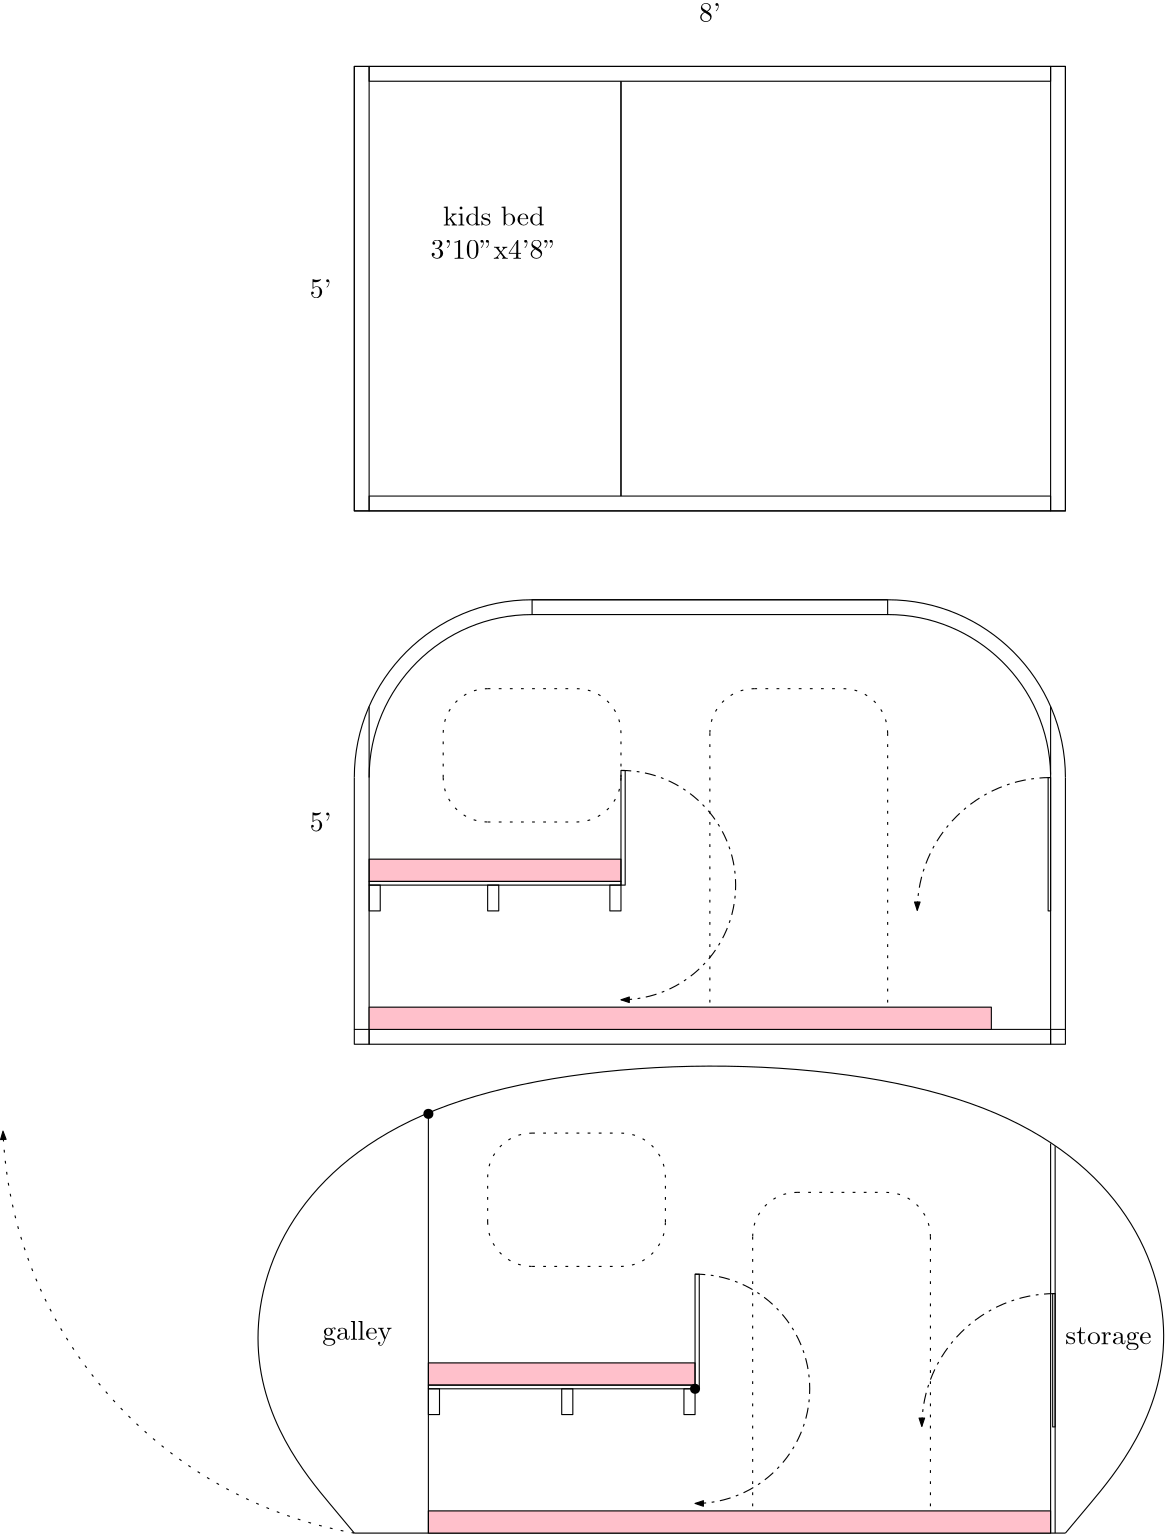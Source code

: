 <?xml version="1.0"?>
<!DOCTYPE ipe SYSTEM "ipe.dtd">
<ipe version="70005" creator="Ipe 7.1.4">
<info created="D:20150611152112" modified="D:20150611164221"/>
<ipestyle name="basic">
<symbol name="arrow/arc(spx)">
<path stroke="sym-stroke" fill="sym-stroke" pen="sym-pen">
0 0 m
-1 0.333 l
-1 -0.333 l
h
</path>
</symbol>
<symbol name="arrow/farc(spx)">
<path stroke="sym-stroke" fill="white" pen="sym-pen">
0 0 m
-1 0.333 l
-1 -0.333 l
h
</path>
</symbol>
<symbol name="mark/circle(sx)" transformations="translations">
<path fill="sym-stroke">
0.6 0 0 0.6 0 0 e
0.4 0 0 0.4 0 0 e
</path>
</symbol>
<symbol name="mark/disk(sx)" transformations="translations">
<path fill="sym-stroke">
0.6 0 0 0.6 0 0 e
</path>
</symbol>
<symbol name="mark/fdisk(sfx)" transformations="translations">
<group>
<path fill="sym-fill">
0.5 0 0 0.5 0 0 e
</path>
<path fill="sym-stroke" fillrule="eofill">
0.6 0 0 0.6 0 0 e
0.4 0 0 0.4 0 0 e
</path>
</group>
</symbol>
<symbol name="mark/box(sx)" transformations="translations">
<path fill="sym-stroke" fillrule="eofill">
-0.6 -0.6 m
0.6 -0.6 l
0.6 0.6 l
-0.6 0.6 l
h
-0.4 -0.4 m
0.4 -0.4 l
0.4 0.4 l
-0.4 0.4 l
h
</path>
</symbol>
<symbol name="mark/square(sx)" transformations="translations">
<path fill="sym-stroke">
-0.6 -0.6 m
0.6 -0.6 l
0.6 0.6 l
-0.6 0.6 l
h
</path>
</symbol>
<symbol name="mark/fsquare(sfx)" transformations="translations">
<group>
<path fill="sym-fill">
-0.5 -0.5 m
0.5 -0.5 l
0.5 0.5 l
-0.5 0.5 l
h
</path>
<path fill="sym-stroke" fillrule="eofill">
-0.6 -0.6 m
0.6 -0.6 l
0.6 0.6 l
-0.6 0.6 l
h
-0.4 -0.4 m
0.4 -0.4 l
0.4 0.4 l
-0.4 0.4 l
h
</path>
</group>
</symbol>
<symbol name="mark/cross(sx)" transformations="translations">
<group>
<path fill="sym-stroke">
-0.43 -0.57 m
0.57 0.43 l
0.43 0.57 l
-0.57 -0.43 l
h
</path>
<path fill="sym-stroke">
-0.43 0.57 m
0.57 -0.43 l
0.43 -0.57 l
-0.57 0.43 l
h
</path>
</group>
</symbol>
<symbol name="arrow/fnormal(spx)">
<path stroke="sym-stroke" fill="white" pen="sym-pen">
0 0 m
-1 0.333 l
-1 -0.333 l
h
</path>
</symbol>
<symbol name="arrow/pointed(spx)">
<path stroke="sym-stroke" fill="sym-stroke" pen="sym-pen">
0 0 m
-1 0.333 l
-0.8 0 l
-1 -0.333 l
h
</path>
</symbol>
<symbol name="arrow/fpointed(spx)">
<path stroke="sym-stroke" fill="white" pen="sym-pen">
0 0 m
-1 0.333 l
-0.8 0 l
-1 -0.333 l
h
</path>
</symbol>
<symbol name="arrow/linear(spx)">
<path stroke="sym-stroke" pen="sym-pen">
-1 0.333 m
0 0 l
-1 -0.333 l
</path>
</symbol>
<symbol name="arrow/fdouble(spx)">
<path stroke="sym-stroke" fill="white" pen="sym-pen">
0 0 m
-1 0.333 l
-1 -0.333 l
h
-1 0 m
-2 0.333 l
-2 -0.333 l
h
</path>
</symbol>
<symbol name="arrow/double(spx)">
<path stroke="sym-stroke" fill="sym-stroke" pen="sym-pen">
0 0 m
-1 0.333 l
-1 -0.333 l
h
-1 0 m
-2 0.333 l
-2 -0.333 l
h
</path>
</symbol>
<pen name="heavier" value="0.8"/>
<pen name="fat" value="1.2"/>
<pen name="ultrafat" value="2"/>
<symbolsize name="large" value="5"/>
<symbolsize name="small" value="2"/>
<symbolsize name="tiny" value="1.1"/>
<arrowsize name="large" value="10"/>
<arrowsize name="small" value="5"/>
<arrowsize name="tiny" value="3"/>
<color name="red" value="1 0 0"/>
<color name="green" value="0 1 0"/>
<color name="blue" value="0 0 1"/>
<color name="yellow" value="1 1 0"/>
<color name="orange" value="1 0.647 0"/>
<color name="gold" value="1 0.843 0"/>
<color name="purple" value="0.627 0.125 0.941"/>
<color name="gray" value="0.745"/>
<color name="brown" value="0.647 0.165 0.165"/>
<color name="navy" value="0 0 0.502"/>
<color name="pink" value="1 0.753 0.796"/>
<color name="seagreen" value="0.18 0.545 0.341"/>
<color name="turquoise" value="0.251 0.878 0.816"/>
<color name="violet" value="0.933 0.51 0.933"/>
<color name="darkblue" value="0 0 0.545"/>
<color name="darkcyan" value="0 0.545 0.545"/>
<color name="darkgray" value="0.663"/>
<color name="darkgreen" value="0 0.392 0"/>
<color name="darkmagenta" value="0.545 0 0.545"/>
<color name="darkorange" value="1 0.549 0"/>
<color name="darkred" value="0.545 0 0"/>
<color name="lightblue" value="0.678 0.847 0.902"/>
<color name="lightcyan" value="0.878 1 1"/>
<color name="lightgray" value="0.827"/>
<color name="lightgreen" value="0.565 0.933 0.565"/>
<color name="lightyellow" value="1 1 0.878"/>
<dashstyle name="dashed" value="[4] 0"/>
<dashstyle name="dotted" value="[1 3] 0"/>
<dashstyle name="dash dotted" value="[4 2 1 2] 0"/>
<dashstyle name="dash dot dotted" value="[4 2 1 2 1 2] 0"/>
<textsize name="large" value="\large"/>
<textsize name="Large" value="\Large"/>
<textsize name="LARGE" value="\LARGE"/>
<textsize name="huge" value="\huge"/>
<textsize name="Huge" value="\Huge"/>
<textsize name="small" value="\small"/>
<textsize name="footnote" value="\footnotesize"/>
<textsize name="tiny" value="\tiny"/>
<textstyle name="center" begin="\begin{center}" end="\end{center}"/>
<textstyle name="itemize" begin="\begin{itemize}" end="\end{itemize}"/>
<textstyle name="item" begin="\begin{itemize}\item{}" end="\end{itemize}"/>
<gridsize name="4 pts" value="4"/>
<gridsize name="8 pts (~3 mm)" value="8"/>
<gridsize name="16 pts (~6 mm)" value="16"/>
<gridsize name="32 pts (~12 mm)" value="32"/>
<gridsize name="10 pts (~3.5 mm)" value="10"/>
<gridsize name="20 pts (~7 mm)" value="20"/>
<gridsize name="14 pts (~5 mm)" value="14"/>
<gridsize name="28 pts (~10 mm)" value="28"/>
<gridsize name="56 pts (~20 mm)" value="56"/>
<anglesize name="90 deg" value="90"/>
<anglesize name="60 deg" value="60"/>
<anglesize name="45 deg" value="45"/>
<anglesize name="30 deg" value="30"/>
<anglesize name="22.5 deg" value="22.5"/>
<tiling name="falling" angle="-60" step="4" width="1"/>
<tiling name="rising" angle="30" step="4" width="1"/>
</ipestyle>
<page>
<layer name="alpha"/>
<view layers="alpha" active="alpha"/>
<path layer="alpha" matrix="1 0 0 0.5 208 234.613" stroke="black" fill="pink">
69.333 368 m
69.333 352 l
160 352 l
160 368 l
h
</path>
<text matrix="1 0 0 1 208 64" transformations="translations" pos="192 656" stroke="black" type="label" width="7.749" height="6.918" depth="0" halign="center" valign="baseline">8&apos;</text>
<text matrix="1 0 0 1 208 64" transformations="translations" pos="48 560" stroke="black" type="label" width="7.749" height="6.918" depth="0" valign="center">5&apos;</text>
<path matrix="1 0 0 1 208 64" stroke="black">
64 640 m
64 480 l
320 480 l
320 640 l
h
</path>
<path matrix="0.333333 0 0 1 250.667 64" stroke="black">
64 640 m
64 480 l
80 480 l
80 640 l
h
</path>
<path matrix="0.333333 0 0 1 501.333 64" stroke="black">
64 640 m
64 480 l
80 480 l
80 640 l
h
</path>
<path matrix="1 0 0 0.333333 208 490.667" stroke="black">
69.3333 640 m
69.3333 624 l
314.667 624 l
314.667 640 l
h
</path>
<path matrix="1 0 0 0.333333 208 336" stroke="black">
69.3333 640 m
69.3333 624 l
314.667 624 l
314.667 640 l
h
</path>
<path matrix="1 0 0 1 208 64" stroke="black">
160 485.333 m
160 634.667 l
</path>
<path matrix="1 0 0 1 208 64" stroke="black">
160 634.667 m
160 485.333 l
</path>
<text matrix="1 0 0 1 208 64" transformations="translations" pos="84.4552 589.635" stroke="black" type="minipage" width="59.5196" height="11.924" depth="6.95" valign="top" style="center">kids bed 3&apos;10&quot;x4&apos;8&quot;</text>
<path matrix="1 0 0 0.333333 208 144" stroke="black">
69.3333 640 m
69.3333 624 l
314.667 624 l
314.667 640 l
h
</path>
<path matrix="1 0 0 1 208 64" stroke="black">
314.667 293.333 m
314.667 288 l
320 288 l
320 293.333 l
h
</path>
<path matrix="1 0 0 1 208 64" stroke="black">
69.333 293.333 m
69.333 288 l
64 288 l
64 293.333 l
h
</path>
<path matrix="1 0 0 1 208 64" stroke="black">
128 448 m
64 0 0 64 128 384 64 384 a
</path>
<path matrix="1 0 0 1 208 64" stroke="black">
320 384 m
64 0 0 64 256 384 256 448 a
</path>
<path matrix="1 0 0 1 208 64" stroke="black">
320 384 m
320 293.333 l
</path>
<path matrix="1 0 0 1 208 64" stroke="black">
64 384 m
64 293.333 l
</path>
<path matrix="1 0 0 1 208 64" stroke="black">
128 448 m
256 448 l
</path>
<text matrix="1 0 0 1 208 -128" transformations="translations" pos="48 560" stroke="black" type="label" width="7.749" height="6.918" depth="0" valign="center">5&apos;</text>
<path matrix="1 0 0 1 208 64" stroke="black">
69.333 293.333 m
69.333 409.577 l
</path>
<path matrix="1 0 0 0.333333 208 362.667" stroke="black">
128 448 m
128 432 l
256 432 l
256 448 l
h
</path>
<path matrix="1 0 0 1 208 64" stroke="black">
128 442.667 m
58.6667 0 0 58.6667 128 384 69.3333 384 a
</path>
<path matrix="1 0 0 1 453.334 64.0001" stroke="black">
69.333 293.333 m
69.333 409.577 l
</path>
<path matrix="1 0 0 1 208 64" stroke="black">
314.667 385.114 m
58.6772 0 0 58.6772 256 384 256 442.677 a
</path>
<path matrix="1 0 0 2 208 -294.72" stroke="black">
69.333 352 m
69.333 352.667 l
160 352.667 l
160 352 l
h
</path>
<path matrix="0.25 0 0 0.58 320 205.12" stroke="black">
176 336 m
176 352 l
192 352 l
192 336 l
h
</path>
<path matrix="0.25 0 0 0.58 233.333 205.12" stroke="black">
176 336 m
176 352 l
192 352 l
192 336 l
h
</path>
<path matrix="0.25 0 0 0.58 276 205.12" stroke="black">
176 336 m
176 352 l
192 352 l
192 336 l
h
</path>
<path matrix="1 0 0 0.5 213.333 205.333" stroke="black" fill="pink">
64 320 m
64 304 l
288 304 l
288 320 l
h
</path>
<group matrix="1 0 0 1 208 64">
<path stroke="black" dash="dotted">
208 416 m
16 0 0 16 208 400 192 400 a
</path>
<path stroke="black" dash="dotted">
256 400 m
16 0 0 16 240 400 240 416 a
</path>
<path stroke="black" dash="dotted">
208 416 m
240 416 l
</path>
<path stroke="black" dash="dotted">
192 400 m
192 301.333 l
</path>
<path stroke="black" dash="dotted">
256 400 m
256 301.333 l
</path>
</group>
<path matrix="1 0 0 1 208 64" stroke="black" dash="dash dotted" rarrow="normal/tiny">
160 304 m
41.28 0 0 41.28 160 345.28 160 386.56 a
</path>
<path matrix="1 0 0 1 208 64" stroke="black">
160 345.28 m
160 386.532 l
161.515 386.532 l
161.515 345.28 l
h
</path>
<path matrix="0.0833333 0 0 1.5 496.444 -104" stroke="black">
314.667 336 m
314.667 368 l
304 368 l
304 336 l
h
</path>
<path matrix="1 0 0 1 208 64" stroke="black" dash="dash dotted" arrow="normal/tiny">
314.667 384 m
48 0 0 48 314.667 336 266.667 336.185 a
</path>
<path matrix="1 0 0 1 208 -112" stroke="black">
320 288 m
373.266 351.571
319.145 461.133
63.9398 460.253
12.0188 350.251
64 288 s
</path>
<path matrix="1 0 0 1 206.215 60.273" stroke="black">
65.7846 115.727 m
321.785 115.727 l
</path>
<path matrix="1 0 0 1 208 64" stroke="black" fill="pink">
90.667 173.28 m
90.667 165.28 l
186.667 165.28 l
186.667 173.28 l
h
</path>
<path matrix="1 0 0 1 208 64" stroke="black">
90.667 163.947 m
90.667 165.28 l
186.667 165.281 l
186.667 163.947 l
h
</path>
<path matrix="0.25 0 0 0.58 346.667 23.787" stroke="black">
176 336 m
176 352 l
192 352 l
192 336 l
h
</path>
<path matrix="0.25 0 0 0.58 254.667 23.787" stroke="black">
176 336 m
176 352 l
192 352 l
192 336 l
h
</path>
<path matrix="0.25 0 0 0.58 302.667 23.787" stroke="black">
176 336 m
176 352 l
192 352 l
192 336 l
h
</path>
<path matrix="1 0 0 0.5 234.667 24" stroke="black" fill="pink">
64 320 m
64 304 l
288 304 l
288 320 l
h
</path>
<path matrix="1 0 0 1 234.667 -117.333" stroke="black" dash="dash dotted" rarrow="normal/tiny">
160 304 m
41.28 0 0 41.28 160 345.28 160 386.56 a
</path>
<path matrix="1 0 0 1 234.667 -117.333" stroke="black">
160 345.28 m
160 386.532 l
161.515 386.532 l
161.515 345.28 l
h
</path>
<path matrix="1 0 0 1 208 64" stroke="black">
90.667 112 m
90.667 262.931 l
</path>
<path stroke="black" dash="dotted" arrow="normal/tiny">
272 176 m
153.269 0 0 -153.269 298.667 326.931 145.525 320.712 a
</path>
<group matrix="1 0 0 1 223.404 -117.333">
<path stroke="black" dash="dotted">
208 416 m
16 0 0 16 208 400 192 400 a
</path>
<path stroke="black" dash="dotted">
256 400 m
16 0 0 16 240 400 240 416 a
</path>
<path stroke="black" dash="dotted">
208 416 m
240 416 l
</path>
<path stroke="black" dash="dotted">
192 400 m
192 301.333 l
</path>
<path stroke="black" dash="dotted">
256 400 m
256 301.333 l
</path>
</group>
<path stroke="black" dash="dotted">
384 304 m
16 0 0 16 368 304 368 320 a
</path>
<path stroke="black" dash="dotted">
336 320 m
16 0 0 16 336 304 320 304 a
</path>
<path stroke="black" dash="dotted">
320 288 m
16 0 0 16 336 288 336 272 a
</path>
<path stroke="black" dash="dotted">
368 272 m
16 0 0 16 368 288 384 288 a
</path>
<path stroke="black" dash="dotted">
336 320 m
368 320 l
</path>
<path stroke="black" dash="dotted">
336 272 m
368 272 l
</path>
<path stroke="black" dash="dotted">
384 288 m
384 304 l
</path>
<path stroke="black" dash="dotted">
320 288 m
320 304 l
</path>
<path matrix="1 0 0 1 -16 160" stroke="black" dash="dotted">
384 304 m
16 0 0 16 368 304 368 320 a
</path>
<path matrix="1 0 0 1 -16 160" stroke="black" dash="dotted">
336 320 m
16 0 0 16 336 304 320 304 a
</path>
<path matrix="1 0 0 1 -16 160" stroke="black" dash="dotted">
320 288 m
16 0 0 16 336 288 336 272 a
</path>
<path matrix="1 0 0 1 -16 160" stroke="black" dash="dotted">
368 272 m
16 0 0 16 368 288 384 288 a
</path>
<path matrix="1 0 0 1 -16 160" stroke="black" dash="dotted">
336 320 m
368 320 l
</path>
<path matrix="1 0 0 1 -16 160" stroke="black" dash="dotted">
336 272 m
368 272 l
</path>
<path matrix="1 0 0 1 -16 160" stroke="black" dash="dotted">
384 288 m
384 304 l
</path>
<path matrix="1 0 0 1 -16 160" stroke="black" dash="dotted">
320 288 m
320 304 l
</path>
<path stroke="black">
522.667 176 m
522.667 316.281 l
</path>
<path stroke="black">
524.3 176 m
524.3 315.287 l
</path>
<use name="mark/disk(sx)" pos="298.667 326.931" size="normal" stroke="black"/>
<use name="mark/disk(sx)" pos="394.667 227.947" size="normal" stroke="black"/>
<path matrix="0.0833333 0 0 1.5 498.077 -289.773" stroke="black">
314.667 336 m
314.667 368 l
304 368 l
304 336 l
h
</path>
<path matrix="1 0 0 1 209.633 -121.773" stroke="black" dash="dash dotted" arrow="normal/tiny">
314.667 384 m
48 0 0 48 314.667 336 266.667 336.185 a
</path>
<text transformations="translations" pos="260.445 245.563" stroke="black" type="label" width="28.504" height="6.926" depth="1.93" valign="baseline">galley
</text>
<text matrix="1 0 0 1 -15.8234 3.67444" transformations="translations" pos="543.798 240.316" stroke="black" type="label" width="34.399" height="6.135" depth="1.93" valign="baseline">storage
</text>
</page>
</ipe>
